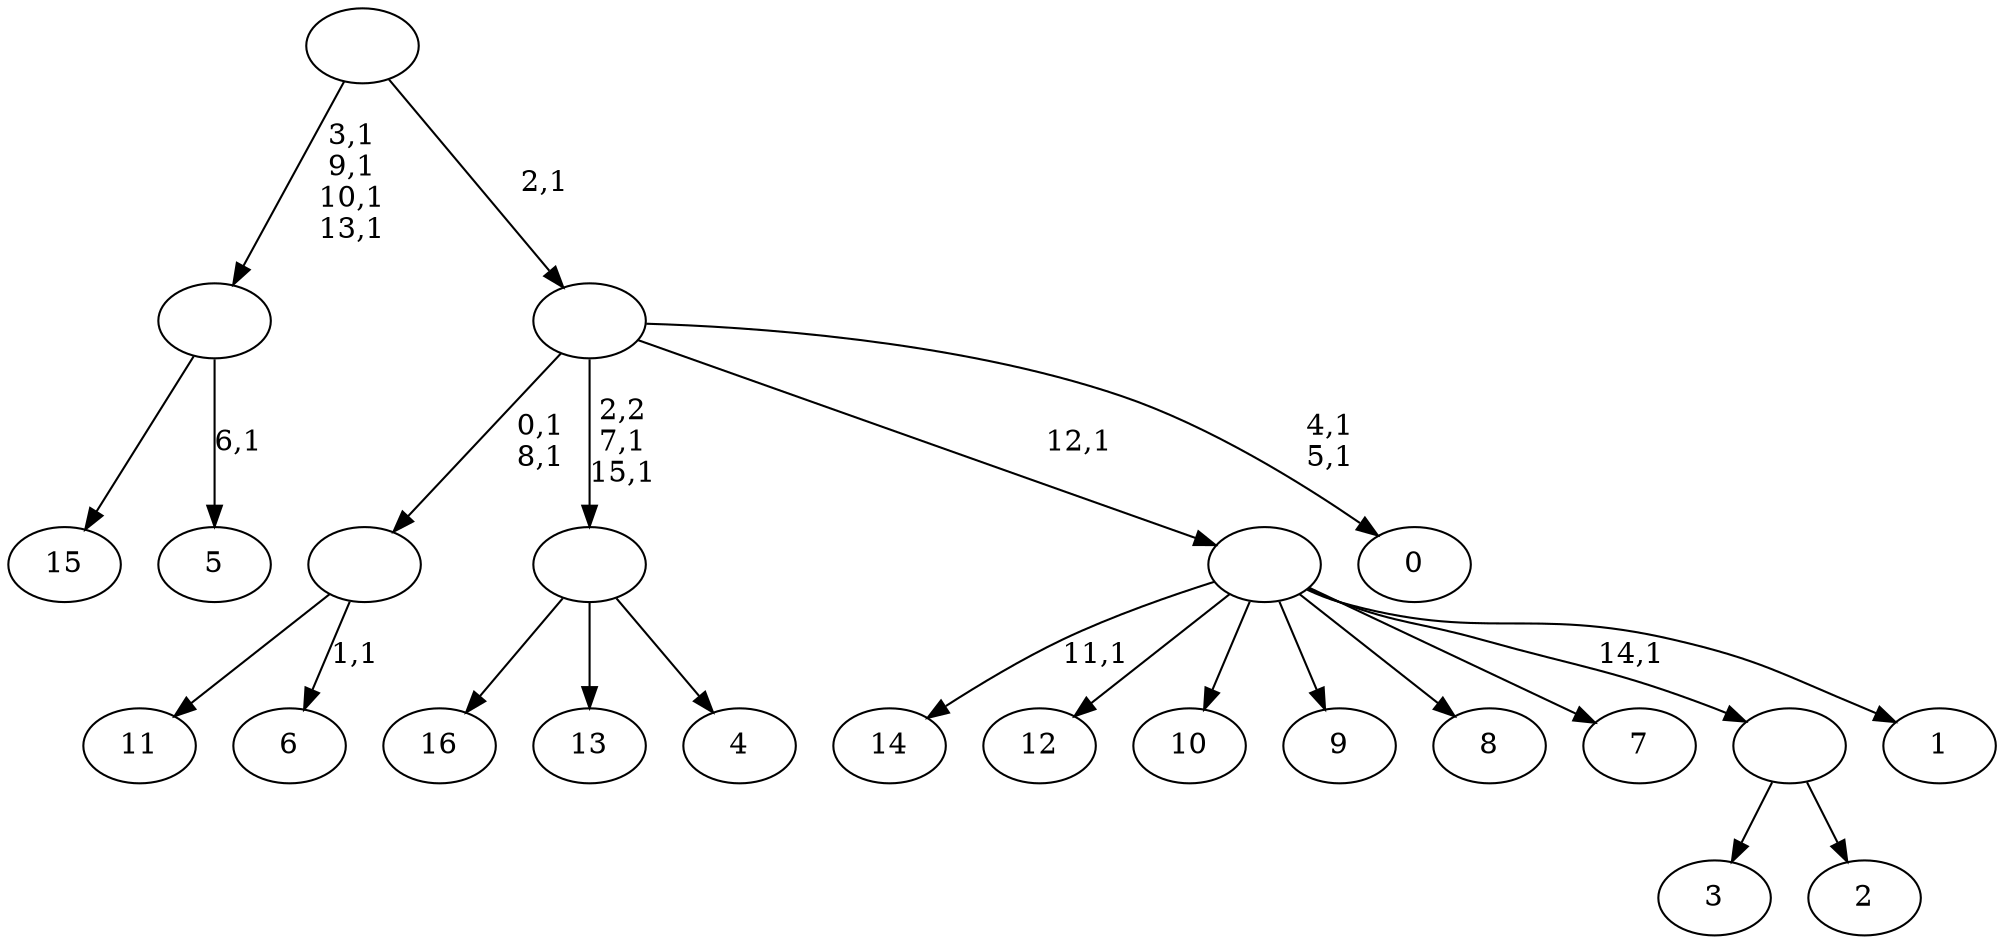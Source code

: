 digraph T {
	33 [label="16"]
	32 [label="15"]
	31 [label="14"]
	29 [label="13"]
	28 [label="12"]
	27 [label="11"]
	26 [label="10"]
	25 [label="9"]
	24 [label="8"]
	23 [label="7"]
	22 [label="6"]
	20 [label=""]
	18 [label="5"]
	16 [label=""]
	12 [label="4"]
	11 [label=""]
	9 [label="3"]
	8 [label="2"]
	7 [label=""]
	6 [label="1"]
	5 [label=""]
	4 [label="0"]
	1 [label=""]
	0 [label=""]
	20 -> 22 [label="1,1"]
	20 -> 27 [label=""]
	16 -> 18 [label="6,1"]
	16 -> 32 [label=""]
	11 -> 33 [label=""]
	11 -> 29 [label=""]
	11 -> 12 [label=""]
	7 -> 9 [label=""]
	7 -> 8 [label=""]
	5 -> 31 [label="11,1"]
	5 -> 28 [label=""]
	5 -> 26 [label=""]
	5 -> 25 [label=""]
	5 -> 24 [label=""]
	5 -> 23 [label=""]
	5 -> 7 [label="14,1"]
	5 -> 6 [label=""]
	1 -> 4 [label="4,1\n5,1"]
	1 -> 11 [label="2,2\n7,1\n15,1"]
	1 -> 20 [label="0,1\n8,1"]
	1 -> 5 [label="12,1"]
	0 -> 16 [label="3,1\n9,1\n10,1\n13,1"]
	0 -> 1 [label="2,1"]
}
